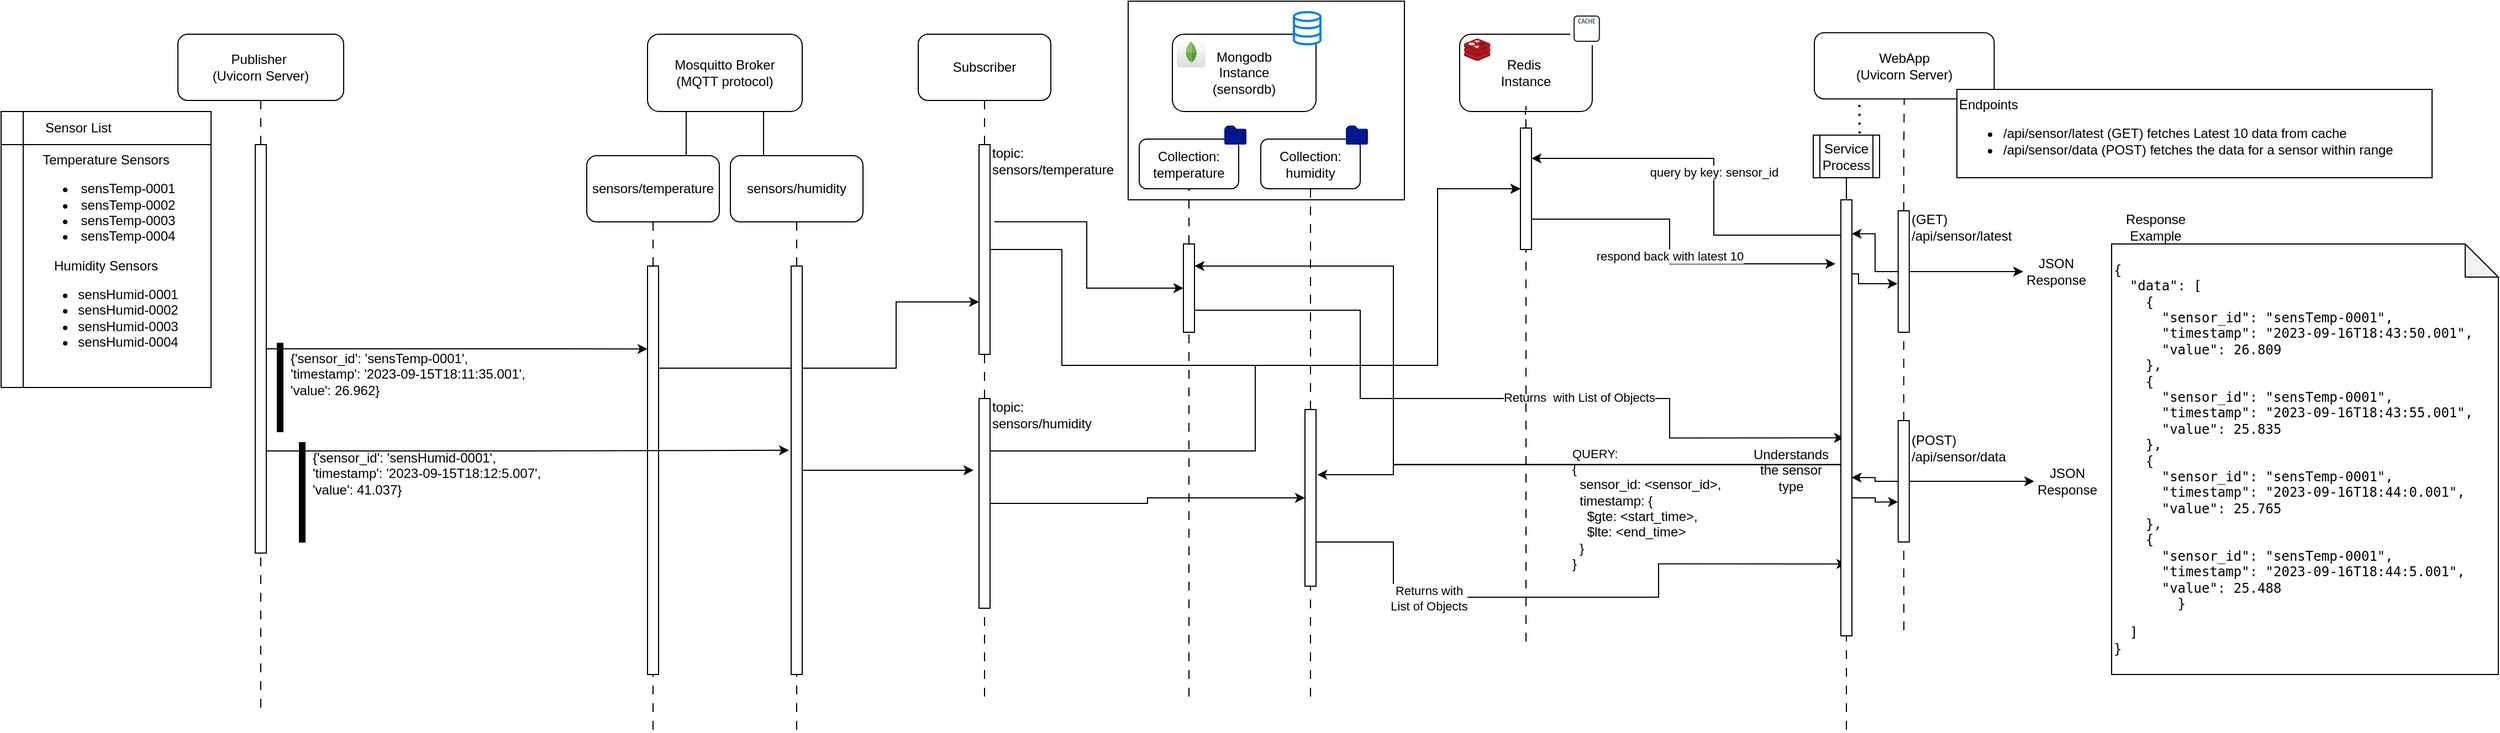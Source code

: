 <mxfile version="21.7.5" type="github">
  <diagram name="Page-1" id="hoC7eDsF4mBXPgi6-oV7">
    <mxGraphModel dx="2038" dy="661" grid="1" gridSize="10" guides="1" tooltips="1" connect="1" arrows="1" fold="1" page="1" pageScale="1" pageWidth="850" pageHeight="1100" math="0" shadow="0">
      <root>
        <mxCell id="0" />
        <mxCell id="1" parent="0" />
        <mxCell id="BjAKab1ZTWykE6LX4YKt-56" value="Redis&amp;nbsp;&lt;br&gt;Instance" style="rounded=1;whiteSpace=wrap;html=1;" vertex="1" parent="1">
          <mxGeometry x="960" y="120" width="120" height="70" as="geometry" />
        </mxCell>
        <mxCell id="BjAKab1ZTWykE6LX4YKt-2" value="" style="group" vertex="1" connectable="0" parent="1">
          <mxGeometry x="-200" y="120" width="150.01" height="60" as="geometry" />
        </mxCell>
        <mxCell id="BjAKab1ZTWykE6LX4YKt-3" value="Publisher&amp;nbsp;&lt;br&gt;(Uvicorn Server)" style="rounded=1;whiteSpace=wrap;html=1;container=0;" vertex="1" parent="BjAKab1ZTWykE6LX4YKt-2">
          <mxGeometry x="0.012" width="149.998" height="60" as="geometry" />
        </mxCell>
        <mxCell id="BjAKab1ZTWykE6LX4YKt-4" value="" style="shape=image;verticalLabelPosition=bottom;labelBackgroundColor=#E6E6E6;verticalAlign=top;aspect=fixed;imageAspect=0;image=https://fastapi.tiangolo.com/img/icon-white.svg;container=0;" vertex="1" parent="BjAKab1ZTWykE6LX4YKt-2">
          <mxGeometry y="25" width="24" height="24" as="geometry" />
        </mxCell>
        <mxCell id="BjAKab1ZTWykE6LX4YKt-5" value="" style="shape=image;verticalLabelPosition=bottom;labelBackgroundColor=default;verticalAlign=top;aspect=fixed;imageAspect=0;image=https://s3.dualstack.us-east-2.amazonaws.com/pythondotorg-assets/media/community/logos/python-logo-only.png;container=0;" vertex="1" parent="BjAKab1ZTWykE6LX4YKt-2">
          <mxGeometry x="4.675" y="5" width="16.51" height="20" as="geometry" />
        </mxCell>
        <mxCell id="BjAKab1ZTWykE6LX4YKt-10" value="" style="group" vertex="1" connectable="0" parent="1">
          <mxGeometry x="225" y="120" width="140" height="70" as="geometry" />
        </mxCell>
        <mxCell id="BjAKab1ZTWykE6LX4YKt-7" value="Mosquitto Broker&lt;br&gt;(MQTT protocol)" style="rounded=1;whiteSpace=wrap;html=1;container=0;" vertex="1" parent="BjAKab1ZTWykE6LX4YKt-10">
          <mxGeometry width="140" height="70" as="geometry" />
        </mxCell>
        <mxCell id="BjAKab1ZTWykE6LX4YKt-8" value="" style="shape=image;verticalLabelPosition=bottom;labelBackgroundColor=default;verticalAlign=top;aspect=fixed;imageAspect=0;image=https://mosquitto.org/images/mosquitto-text-side-28.png;clipPath=inset(0% 74.33% 0% 0%);container=0;" vertex="1" parent="BjAKab1ZTWykE6LX4YKt-10">
          <mxGeometry width="28.648" height="22.321" as="geometry" />
        </mxCell>
        <mxCell id="BjAKab1ZTWykE6LX4YKt-16" style="edgeStyle=orthogonalEdgeStyle;rounded=0;orthogonalLoop=1;jettySize=auto;html=1;entryX=0.5;entryY=1;entryDx=0;entryDy=0;endArrow=none;endFill=0;dashed=1;dashPattern=8 8;" edge="1" parent="1" source="BjAKab1ZTWykE6LX4YKt-11" target="BjAKab1ZTWykE6LX4YKt-12">
          <mxGeometry relative="1" as="geometry" />
        </mxCell>
        <mxCell id="BjAKab1ZTWykE6LX4YKt-48" style="edgeStyle=orthogonalEdgeStyle;rounded=0;orthogonalLoop=1;jettySize=auto;html=1;exitX=1;exitY=0.25;exitDx=0;exitDy=0;entryX=0;entryY=0.75;entryDx=0;entryDy=0;" edge="1" parent="1" source="BjAKab1ZTWykE6LX4YKt-11" target="BjAKab1ZTWykE6LX4YKt-26">
          <mxGeometry relative="1" as="geometry">
            <Array as="points">
              <mxPoint x="450" y="423" />
              <mxPoint x="450" y="363" />
            </Array>
          </mxGeometry>
        </mxCell>
        <mxCell id="BjAKab1ZTWykE6LX4YKt-11" value="" style="rounded=0;whiteSpace=wrap;html=1;" vertex="1" parent="1">
          <mxGeometry x="225" y="330" width="10" height="370" as="geometry" />
        </mxCell>
        <mxCell id="BjAKab1ZTWykE6LX4YKt-12" value="&lt;span style=&quot;background-color: initial;&quot;&gt;sensors/temperature&lt;/span&gt;" style="rounded=1;whiteSpace=wrap;html=1;" vertex="1" parent="1">
          <mxGeometry x="170" y="230" width="120" height="60" as="geometry" />
        </mxCell>
        <mxCell id="BjAKab1ZTWykE6LX4YKt-13" value="&lt;span style=&quot;background-color: initial;&quot;&gt;sensors/humidity&lt;/span&gt;" style="rounded=1;whiteSpace=wrap;html=1;" vertex="1" parent="1">
          <mxGeometry x="300" y="230" width="120" height="60" as="geometry" />
        </mxCell>
        <mxCell id="BjAKab1ZTWykE6LX4YKt-14" value="" style="endArrow=none;html=1;rounded=0;entryX=0.25;entryY=1;entryDx=0;entryDy=0;exitX=0.75;exitY=0;exitDx=0;exitDy=0;" edge="1" parent="1" source="BjAKab1ZTWykE6LX4YKt-12" target="BjAKab1ZTWykE6LX4YKt-7">
          <mxGeometry width="50" height="50" relative="1" as="geometry">
            <mxPoint x="535" y="400" as="sourcePoint" />
            <mxPoint x="585" y="350" as="targetPoint" />
          </mxGeometry>
        </mxCell>
        <mxCell id="BjAKab1ZTWykE6LX4YKt-15" value="" style="endArrow=none;html=1;rounded=0;entryX=0.75;entryY=1;entryDx=0;entryDy=0;exitX=0.25;exitY=0;exitDx=0;exitDy=0;" edge="1" parent="1" source="BjAKab1ZTWykE6LX4YKt-13" target="BjAKab1ZTWykE6LX4YKt-7">
          <mxGeometry width="50" height="50" relative="1" as="geometry">
            <mxPoint x="535" y="400" as="sourcePoint" />
            <mxPoint x="585" y="350" as="targetPoint" />
          </mxGeometry>
        </mxCell>
        <mxCell id="BjAKab1ZTWykE6LX4YKt-17" style="edgeStyle=orthogonalEdgeStyle;rounded=0;orthogonalLoop=1;jettySize=auto;html=1;endArrow=none;endFill=0;dashed=1;dashPattern=8 8;" edge="1" parent="1" source="BjAKab1ZTWykE6LX4YKt-18" target="BjAKab1ZTWykE6LX4YKt-13">
          <mxGeometry relative="1" as="geometry">
            <mxPoint x="360" y="290" as="targetPoint" />
          </mxGeometry>
        </mxCell>
        <mxCell id="BjAKab1ZTWykE6LX4YKt-47" style="edgeStyle=orthogonalEdgeStyle;rounded=0;orthogonalLoop=1;jettySize=auto;html=1;" edge="1" parent="1" source="BjAKab1ZTWykE6LX4YKt-18">
          <mxGeometry relative="1" as="geometry">
            <mxPoint x="520" y="515" as="targetPoint" />
          </mxGeometry>
        </mxCell>
        <mxCell id="BjAKab1ZTWykE6LX4YKt-18" value="" style="rounded=0;whiteSpace=wrap;html=1;" vertex="1" parent="1">
          <mxGeometry x="355" y="330" width="10" height="370" as="geometry" />
        </mxCell>
        <mxCell id="BjAKab1ZTWykE6LX4YKt-19" style="edgeStyle=orthogonalEdgeStyle;rounded=0;orthogonalLoop=1;jettySize=auto;html=1;entryX=0.5;entryY=1;entryDx=0;entryDy=0;endArrow=none;endFill=0;dashed=1;dashPattern=8 8;" edge="1" parent="1" source="BjAKab1ZTWykE6LX4YKt-20" target="BjAKab1ZTWykE6LX4YKt-3">
          <mxGeometry relative="1" as="geometry">
            <mxPoint x="-124.99" y="180" as="targetPoint" />
          </mxGeometry>
        </mxCell>
        <mxCell id="BjAKab1ZTWykE6LX4YKt-29" style="edgeStyle=orthogonalEdgeStyle;rounded=0;orthogonalLoop=1;jettySize=auto;html=1;entryX=0;entryY=0.203;entryDx=0;entryDy=0;entryPerimeter=0;" edge="1" parent="1" source="BjAKab1ZTWykE6LX4YKt-20" target="BjAKab1ZTWykE6LX4YKt-11">
          <mxGeometry relative="1" as="geometry" />
        </mxCell>
        <mxCell id="BjAKab1ZTWykE6LX4YKt-30" style="edgeStyle=orthogonalEdgeStyle;rounded=0;orthogonalLoop=1;jettySize=auto;html=1;exitX=1;exitY=0.75;exitDx=0;exitDy=0;entryX=-0.2;entryY=0.451;entryDx=0;entryDy=0;entryPerimeter=0;" edge="1" parent="1" source="BjAKab1ZTWykE6LX4YKt-20" target="BjAKab1ZTWykE6LX4YKt-18">
          <mxGeometry relative="1" as="geometry" />
        </mxCell>
        <mxCell id="BjAKab1ZTWykE6LX4YKt-20" value="" style="rounded=0;whiteSpace=wrap;html=1;" vertex="1" parent="1">
          <mxGeometry x="-130" y="220" width="10" height="370" as="geometry" />
        </mxCell>
        <mxCell id="BjAKab1ZTWykE6LX4YKt-21" value="" style="endArrow=none;dashed=1;html=1;rounded=0;entryX=0.5;entryY=1;entryDx=0;entryDy=0;dashPattern=8 8;" edge="1" parent="1" target="BjAKab1ZTWykE6LX4YKt-20">
          <mxGeometry width="50" height="50" relative="1" as="geometry">
            <mxPoint x="-125" y="730" as="sourcePoint" />
            <mxPoint x="420" y="470" as="targetPoint" />
          </mxGeometry>
        </mxCell>
        <mxCell id="BjAKab1ZTWykE6LX4YKt-22" value="" style="group" vertex="1" connectable="0" parent="1">
          <mxGeometry x="470" y="120" width="120" height="60" as="geometry" />
        </mxCell>
        <mxCell id="BjAKab1ZTWykE6LX4YKt-23" value="Subscriber" style="rounded=1;whiteSpace=wrap;html=1;" vertex="1" parent="BjAKab1ZTWykE6LX4YKt-22">
          <mxGeometry width="120" height="60" as="geometry" />
        </mxCell>
        <mxCell id="BjAKab1ZTWykE6LX4YKt-24" value="" style="shape=image;verticalLabelPosition=bottom;labelBackgroundColor=default;verticalAlign=top;aspect=fixed;imageAspect=0;image=https://s3.dualstack.us-east-2.amazonaws.com/pythondotorg-assets/media/community/logos/python-logo-only.png;container=0;" vertex="1" parent="BjAKab1ZTWykE6LX4YKt-22">
          <mxGeometry x="4" y="3" width="16.51" height="20" as="geometry" />
        </mxCell>
        <mxCell id="BjAKab1ZTWykE6LX4YKt-25" style="edgeStyle=orthogonalEdgeStyle;rounded=0;orthogonalLoop=1;jettySize=auto;html=1;endArrow=none;endFill=0;dashed=1;dashPattern=8 8;" edge="1" parent="1" source="BjAKab1ZTWykE6LX4YKt-26" target="BjAKab1ZTWykE6LX4YKt-23">
          <mxGeometry relative="1" as="geometry">
            <mxPoint x="530" y="180" as="targetPoint" />
          </mxGeometry>
        </mxCell>
        <mxCell id="BjAKab1ZTWykE6LX4YKt-84" style="edgeStyle=orthogonalEdgeStyle;rounded=0;orthogonalLoop=1;jettySize=auto;html=1;exitX=1.367;exitY=0.368;exitDx=0;exitDy=0;entryX=0;entryY=0.5;entryDx=0;entryDy=0;exitPerimeter=0;" edge="1" parent="1" source="BjAKab1ZTWykE6LX4YKt-26" target="BjAKab1ZTWykE6LX4YKt-76">
          <mxGeometry relative="1" as="geometry" />
        </mxCell>
        <mxCell id="BjAKab1ZTWykE6LX4YKt-87" style="edgeStyle=orthogonalEdgeStyle;rounded=0;orthogonalLoop=1;jettySize=auto;html=1;exitX=1;exitY=0.5;exitDx=0;exitDy=0;entryX=0;entryY=0.5;entryDx=0;entryDy=0;" edge="1" parent="1" source="BjAKab1ZTWykE6LX4YKt-26" target="BjAKab1ZTWykE6LX4YKt-82">
          <mxGeometry relative="1" as="geometry">
            <mxPoint x="980" y="315" as="targetPoint" />
            <Array as="points">
              <mxPoint x="600" y="315" />
              <mxPoint x="600" y="420" />
              <mxPoint x="940" y="420" />
              <mxPoint x="940" y="260" />
            </Array>
          </mxGeometry>
        </mxCell>
        <mxCell id="BjAKab1ZTWykE6LX4YKt-26" value="" style="rounded=0;whiteSpace=wrap;html=1;" vertex="1" parent="1">
          <mxGeometry x="525" y="220" width="10" height="190" as="geometry" />
        </mxCell>
        <mxCell id="BjAKab1ZTWykE6LX4YKt-27" value="" style="endArrow=none;dashed=1;html=1;rounded=0;entryX=0.5;entryY=1;entryDx=0;entryDy=0;dashPattern=8 8;" edge="1" parent="1" target="BjAKab1ZTWykE6LX4YKt-26" source="BjAKab1ZTWykE6LX4YKt-43">
          <mxGeometry width="50" height="50" relative="1" as="geometry">
            <mxPoint x="530" y="720" as="sourcePoint" />
            <mxPoint x="909.99" y="470" as="targetPoint" />
          </mxGeometry>
        </mxCell>
        <mxCell id="BjAKab1ZTWykE6LX4YKt-31" value="{&#39;sensor_id&#39;: &#39;sensTemp-0001&#39;, &lt;br&gt;&#39;timestamp&#39;: &#39;2023-09-15T18:11:35.001&#39;, &lt;br&gt;&#39;value&#39;: 26.962}" style="html=1;points=[];perimeter=orthogonalPerimeter;fillColor=strokeColor;align=left;verticalAlign=top;spacingLeft=10;" vertex="1" parent="1">
          <mxGeometry x="-110" y="400" width="5" height="80" as="geometry" />
        </mxCell>
        <mxCell id="BjAKab1ZTWykE6LX4YKt-32" value="" style="endArrow=none;dashed=1;html=1;rounded=0;entryX=0.5;entryY=1;entryDx=0;entryDy=0;dashPattern=8 8;" edge="1" parent="1" target="BjAKab1ZTWykE6LX4YKt-18">
          <mxGeometry width="50" height="50" relative="1" as="geometry">
            <mxPoint x="360" y="750" as="sourcePoint" />
            <mxPoint x="359.5" y="720" as="targetPoint" />
          </mxGeometry>
        </mxCell>
        <mxCell id="BjAKab1ZTWykE6LX4YKt-33" value="" style="endArrow=none;dashed=1;html=1;rounded=0;entryX=0.5;entryY=1;entryDx=0;entryDy=0;dashPattern=8 8;" edge="1" parent="1" target="BjAKab1ZTWykE6LX4YKt-11">
          <mxGeometry width="50" height="50" relative="1" as="geometry">
            <mxPoint x="230" y="750" as="sourcePoint" />
            <mxPoint x="229.5" y="720" as="targetPoint" />
          </mxGeometry>
        </mxCell>
        <mxCell id="BjAKab1ZTWykE6LX4YKt-36" value="{&#39;sensor_id&#39;: &#39;sensHumid-0001&#39;, &lt;br&gt;&#39;timestamp&#39;: &#39;2023-09-15T18:12:5.007&#39;, &lt;br&gt;&#39;value&#39;: 41.037}" style="html=1;points=[];perimeter=orthogonalPerimeter;fillColor=strokeColor;align=left;verticalAlign=top;spacingLeft=10;" vertex="1" parent="1">
          <mxGeometry x="-90" y="490" width="5" height="90" as="geometry" />
        </mxCell>
        <mxCell id="BjAKab1ZTWykE6LX4YKt-40" value="" style="group" vertex="1" connectable="0" parent="1">
          <mxGeometry x="-360" y="190" width="190" height="250" as="geometry" />
        </mxCell>
        <mxCell id="BjAKab1ZTWykE6LX4YKt-38" value="&lt;br&gt;Temperature Sensors&lt;br&gt;&lt;ul&gt;&lt;li&gt;sensTemp-0001&lt;br&gt;&lt;/li&gt;&lt;li&gt;sensTemp-0002&lt;br&gt;&lt;/li&gt;&lt;li&gt;sensTemp-0003&lt;br&gt;&lt;/li&gt;&lt;li&gt;sensTemp-0004&lt;br&gt;&lt;/li&gt;&lt;/ul&gt;&lt;div&gt;Humidity Sensors&lt;/div&gt;&lt;div&gt;&lt;ul&gt;&lt;li&gt;sensHumid-0001&lt;br&gt;&lt;/li&gt;&lt;li&gt;sensHumid-0002&lt;br&gt;&lt;/li&gt;&lt;li&gt;sensHumid-0003&lt;br&gt;&lt;/li&gt;&lt;li&gt;sensHumid-0004&lt;/li&gt;&lt;/ul&gt;&lt;/div&gt;" style="shape=internalStorage;whiteSpace=wrap;html=1;backgroundOutline=1;dx=20;dy=30;" vertex="1" parent="BjAKab1ZTWykE6LX4YKt-40">
          <mxGeometry width="190" height="250" as="geometry" />
        </mxCell>
        <mxCell id="BjAKab1ZTWykE6LX4YKt-39" value="Sensor List" style="text;html=1;strokeColor=none;fillColor=none;align=center;verticalAlign=middle;whiteSpace=wrap;rounded=0;" vertex="1" parent="BjAKab1ZTWykE6LX4YKt-40">
          <mxGeometry x="30" width="80" height="30" as="geometry" />
        </mxCell>
        <mxCell id="BjAKab1ZTWykE6LX4YKt-44" value="" style="endArrow=none;dashed=1;html=1;rounded=0;entryX=0.5;entryY=1;entryDx=0;entryDy=0;dashPattern=8 8;" edge="1" parent="1" target="BjAKab1ZTWykE6LX4YKt-43">
          <mxGeometry width="50" height="50" relative="1" as="geometry">
            <mxPoint x="530" y="720" as="sourcePoint" />
            <mxPoint x="530" y="410" as="targetPoint" />
          </mxGeometry>
        </mxCell>
        <mxCell id="BjAKab1ZTWykE6LX4YKt-85" style="edgeStyle=orthogonalEdgeStyle;rounded=0;orthogonalLoop=1;jettySize=auto;html=1;entryX=0;entryY=0.5;entryDx=0;entryDy=0;" edge="1" parent="1" source="BjAKab1ZTWykE6LX4YKt-43" target="BjAKab1ZTWykE6LX4YKt-79">
          <mxGeometry relative="1" as="geometry" />
        </mxCell>
        <mxCell id="BjAKab1ZTWykE6LX4YKt-86" style="edgeStyle=orthogonalEdgeStyle;rounded=0;orthogonalLoop=1;jettySize=auto;html=1;exitX=1;exitY=0.25;exitDx=0;exitDy=0;entryX=0;entryY=0.5;entryDx=0;entryDy=0;" edge="1" parent="1" source="BjAKab1ZTWykE6LX4YKt-43" target="BjAKab1ZTWykE6LX4YKt-82">
          <mxGeometry relative="1" as="geometry">
            <Array as="points">
              <mxPoint x="775" y="498" />
              <mxPoint x="775" y="420" />
              <mxPoint x="940" y="420" />
              <mxPoint x="940" y="260" />
            </Array>
          </mxGeometry>
        </mxCell>
        <mxCell id="BjAKab1ZTWykE6LX4YKt-43" value="" style="rounded=0;whiteSpace=wrap;html=1;" vertex="1" parent="1">
          <mxGeometry x="525" y="450" width="10" height="190" as="geometry" />
        </mxCell>
        <mxCell id="BjAKab1ZTWykE6LX4YKt-45" value="topic:&lt;br&gt;sensors/temperature" style="text;html=1;strokeColor=none;fillColor=none;align=left;verticalAlign=middle;whiteSpace=wrap;rounded=0;" vertex="1" parent="1">
          <mxGeometry x="535" y="220" width="60" height="30" as="geometry" />
        </mxCell>
        <mxCell id="BjAKab1ZTWykE6LX4YKt-46" value="topic:&lt;br&gt;sensors/humidity" style="text;html=1;strokeColor=none;fillColor=none;align=left;verticalAlign=middle;whiteSpace=wrap;rounded=0;" vertex="1" parent="1">
          <mxGeometry x="535" y="450" width="60" height="30" as="geometry" />
        </mxCell>
        <mxCell id="BjAKab1ZTWykE6LX4YKt-53" value="" style="image;sketch=0;aspect=fixed;html=1;points=[];align=center;fontSize=12;image=img/lib/mscae/Cache_Redis_Product.svg;" vertex="1" parent="1">
          <mxGeometry x="964" y="124" width="23.81" height="20" as="geometry" />
        </mxCell>
        <mxCell id="BjAKab1ZTWykE6LX4YKt-58" value="" style="group" vertex="1" connectable="0" parent="1">
          <mxGeometry x="700" y="100" width="210" height="170" as="geometry" />
        </mxCell>
        <mxCell id="BjAKab1ZTWykE6LX4YKt-67" value="" style="rounded=0;whiteSpace=wrap;html=1;container=1;" vertex="1" parent="BjAKab1ZTWykE6LX4YKt-58">
          <mxGeometry x="-40" y="-9.9" width="250" height="179.9" as="geometry" />
        </mxCell>
        <mxCell id="BjAKab1ZTWykE6LX4YKt-49" value="Mongodb&lt;br&gt;Instance&lt;br&gt;(sensordb)" style="rounded=1;whiteSpace=wrap;html=1;container=0;" vertex="1" parent="BjAKab1ZTWykE6LX4YKt-58">
          <mxGeometry y="20" width="130" height="70" as="geometry" />
        </mxCell>
        <mxCell id="BjAKab1ZTWykE6LX4YKt-50" value="" style="html=1;verticalLabelPosition=bottom;align=center;labelBackgroundColor=#ffffff;verticalAlign=top;strokeWidth=2;strokeColor=#0080F0;shadow=0;dashed=0;shape=mxgraph.ios7.icons.data;container=0;" vertex="1" parent="BjAKab1ZTWykE6LX4YKt-58">
          <mxGeometry x="110" width="24" height="29.1" as="geometry" />
        </mxCell>
        <mxCell id="BjAKab1ZTWykE6LX4YKt-55" value="" style="dashed=0;outlineConnect=0;html=1;align=center;labelPosition=center;verticalLabelPosition=bottom;verticalAlign=top;shape=mxgraph.webicons.mongodb;gradientColor=#DFDEDE;aspect=fixed;container=0;" vertex="1" parent="BjAKab1ZTWykE6LX4YKt-58">
          <mxGeometry x="4" y="24.1" width="26" height="26" as="geometry" />
        </mxCell>
        <mxCell id="BjAKab1ZTWykE6LX4YKt-60" value="" style="sketch=0;outlineConnect=0;fontColor=#232F3E;gradientColor=none;strokeColor=#232F3E;fillColor=#ffffff;dashed=0;verticalLabelPosition=bottom;verticalAlign=top;align=center;html=1;fontSize=12;fontStyle=0;aspect=fixed;shape=mxgraph.aws4.resourceIcon;resIcon=mxgraph.aws4.cache_node;" vertex="1" parent="1">
          <mxGeometry x="1060" y="100" width="30" height="30" as="geometry" />
        </mxCell>
        <mxCell id="BjAKab1ZTWykE6LX4YKt-61" value="Collection:&lt;br&gt;temperature" style="rounded=1;whiteSpace=wrap;html=1;container=1;" vertex="1" parent="1">
          <mxGeometry x="670" y="215" width="90" height="45" as="geometry">
            <mxRectangle x="670" y="215" width="110" height="30" as="alternateBounds" />
          </mxGeometry>
        </mxCell>
        <mxCell id="BjAKab1ZTWykE6LX4YKt-62" value="" style="sketch=0;aspect=fixed;pointerEvents=1;shadow=0;dashed=0;html=1;strokeColor=none;labelPosition=center;verticalLabelPosition=bottom;verticalAlign=top;align=center;fillColor=#00188D;shape=mxgraph.mscae.enterprise.folder" vertex="1" parent="1">
          <mxGeometry x="747" y="202.8" width="20" height="17.2" as="geometry" />
        </mxCell>
        <mxCell id="BjAKab1ZTWykE6LX4YKt-65" value="Collection:&lt;br&gt;humidity" style="rounded=1;whiteSpace=wrap;html=1;container=1;" vertex="1" parent="1">
          <mxGeometry x="780" y="215" width="90" height="45" as="geometry">
            <mxRectangle x="670" y="215" width="110" height="30" as="alternateBounds" />
          </mxGeometry>
        </mxCell>
        <mxCell id="BjAKab1ZTWykE6LX4YKt-66" value="" style="sketch=0;aspect=fixed;pointerEvents=1;shadow=0;dashed=0;html=1;strokeColor=none;labelPosition=center;verticalLabelPosition=bottom;verticalAlign=top;align=center;fillColor=#00188D;shape=mxgraph.mscae.enterprise.folder" vertex="1" parent="1">
          <mxGeometry x="857" y="202.8" width="20" height="17.2" as="geometry" />
        </mxCell>
        <mxCell id="BjAKab1ZTWykE6LX4YKt-75" style="edgeStyle=orthogonalEdgeStyle;rounded=0;orthogonalLoop=1;jettySize=auto;html=1;endArrow=none;endFill=0;dashed=1;dashPattern=8 8;" edge="1" parent="1" source="BjAKab1ZTWykE6LX4YKt-76" target="BjAKab1ZTWykE6LX4YKt-61">
          <mxGeometry relative="1" as="geometry">
            <mxPoint x="705" y="260" as="targetPoint" />
          </mxGeometry>
        </mxCell>
        <mxCell id="BjAKab1ZTWykE6LX4YKt-137" style="edgeStyle=orthogonalEdgeStyle;rounded=0;orthogonalLoop=1;jettySize=auto;html=1;exitX=1;exitY=0.75;exitDx=0;exitDy=0;entryX=0.283;entryY=0.546;entryDx=0;entryDy=0;entryPerimeter=0;" edge="1" parent="1" source="BjAKab1ZTWykE6LX4YKt-76" target="BjAKab1ZTWykE6LX4YKt-124">
          <mxGeometry relative="1" as="geometry">
            <Array as="points">
              <mxPoint x="870" y="370" />
              <mxPoint x="870" y="450" />
              <mxPoint x="1150" y="450" />
              <mxPoint x="1150" y="486" />
            </Array>
          </mxGeometry>
        </mxCell>
        <mxCell id="BjAKab1ZTWykE6LX4YKt-138" value="Returns&amp;nbsp; with List of Objects" style="edgeLabel;html=1;align=center;verticalAlign=middle;resizable=0;points=[];" vertex="1" connectable="0" parent="BjAKab1ZTWykE6LX4YKt-137">
          <mxGeometry x="0.216" y="1" relative="1" as="geometry">
            <mxPoint as="offset" />
          </mxGeometry>
        </mxCell>
        <mxCell id="BjAKab1ZTWykE6LX4YKt-76" value="" style="rounded=0;whiteSpace=wrap;html=1;" vertex="1" parent="1">
          <mxGeometry x="710" y="310" width="10" height="80" as="geometry" />
        </mxCell>
        <mxCell id="BjAKab1ZTWykE6LX4YKt-77" value="" style="endArrow=none;dashed=1;html=1;rounded=0;entryX=0.5;entryY=1;entryDx=0;entryDy=0;dashPattern=8 8;" edge="1" parent="1" target="BjAKab1ZTWykE6LX4YKt-76">
          <mxGeometry width="50" height="50" relative="1" as="geometry">
            <mxPoint x="715" y="720" as="sourcePoint" />
            <mxPoint x="704.5" y="690" as="targetPoint" />
          </mxGeometry>
        </mxCell>
        <mxCell id="BjAKab1ZTWykE6LX4YKt-78" style="edgeStyle=orthogonalEdgeStyle;rounded=0;orthogonalLoop=1;jettySize=auto;html=1;endArrow=none;endFill=0;dashed=1;dashPattern=8 8;" edge="1" parent="1" source="BjAKab1ZTWykE6LX4YKt-79" target="BjAKab1ZTWykE6LX4YKt-65">
          <mxGeometry relative="1" as="geometry">
            <mxPoint x="825" y="260" as="targetPoint" />
          </mxGeometry>
        </mxCell>
        <mxCell id="BjAKab1ZTWykE6LX4YKt-139" style="edgeStyle=orthogonalEdgeStyle;rounded=0;orthogonalLoop=1;jettySize=auto;html=1;exitX=1;exitY=0.75;exitDx=0;exitDy=0;entryX=0.5;entryY=0.835;entryDx=0;entryDy=0;entryPerimeter=0;" edge="1" parent="1" source="BjAKab1ZTWykE6LX4YKt-79" target="BjAKab1ZTWykE6LX4YKt-124">
          <mxGeometry relative="1" as="geometry">
            <Array as="points">
              <mxPoint x="900" y="580" />
              <mxPoint x="900" y="630" />
              <mxPoint x="1140" y="630" />
              <mxPoint x="1140" y="600" />
            </Array>
          </mxGeometry>
        </mxCell>
        <mxCell id="BjAKab1ZTWykE6LX4YKt-140" value="Returns with&lt;br&gt;List of Objects" style="edgeLabel;html=1;align=center;verticalAlign=middle;resizable=0;points=[];" vertex="1" connectable="0" parent="BjAKab1ZTWykE6LX4YKt-139">
          <mxGeometry x="-0.457" y="-1" relative="1" as="geometry">
            <mxPoint as="offset" />
          </mxGeometry>
        </mxCell>
        <mxCell id="BjAKab1ZTWykE6LX4YKt-79" value="" style="rounded=0;whiteSpace=wrap;html=1;" vertex="1" parent="1">
          <mxGeometry x="820" y="460" width="10" height="160" as="geometry" />
        </mxCell>
        <mxCell id="BjAKab1ZTWykE6LX4YKt-80" value="" style="endArrow=none;dashed=1;html=1;rounded=0;entryX=0.5;entryY=1;entryDx=0;entryDy=0;dashPattern=8 8;" edge="1" parent="1" target="BjAKab1ZTWykE6LX4YKt-79">
          <mxGeometry width="50" height="50" relative="1" as="geometry">
            <mxPoint x="825" y="720" as="sourcePoint" />
            <mxPoint x="824.5" y="690" as="targetPoint" />
          </mxGeometry>
        </mxCell>
        <mxCell id="BjAKab1ZTWykE6LX4YKt-81" style="edgeStyle=orthogonalEdgeStyle;rounded=0;orthogonalLoop=1;jettySize=auto;html=1;endArrow=none;endFill=0;dashed=1;dashPattern=8 8;entryX=0.454;entryY=0.998;entryDx=0;entryDy=0;entryPerimeter=0;" edge="1" parent="1" source="BjAKab1ZTWykE6LX4YKt-82">
          <mxGeometry relative="1" as="geometry">
            <mxPoint x="1019.48" y="190" as="targetPoint" />
          </mxGeometry>
        </mxCell>
        <mxCell id="BjAKab1ZTWykE6LX4YKt-104" value="respond back with latest 10" style="rounded=0;orthogonalLoop=1;jettySize=auto;html=1;exitX=1;exitY=0.75;exitDx=0;exitDy=0;edgeStyle=orthogonalEdgeStyle;" edge="1" parent="1" source="BjAKab1ZTWykE6LX4YKt-82">
          <mxGeometry relative="1" as="geometry">
            <mxPoint x="980" y="289.25" as="sourcePoint" />
            <mxPoint x="1300" y="328" as="targetPoint" />
            <Array as="points">
              <mxPoint x="1150" y="288" />
              <mxPoint x="1150" y="328" />
            </Array>
          </mxGeometry>
        </mxCell>
        <mxCell id="BjAKab1ZTWykE6LX4YKt-82" value="" style="rounded=0;whiteSpace=wrap;html=1;" vertex="1" parent="1">
          <mxGeometry x="1015" y="205" width="10" height="110" as="geometry" />
        </mxCell>
        <mxCell id="BjAKab1ZTWykE6LX4YKt-83" value="" style="endArrow=none;dashed=1;html=1;rounded=0;entryX=0.5;entryY=1;entryDx=0;entryDy=0;dashPattern=8 8;" edge="1" parent="1" target="BjAKab1ZTWykE6LX4YKt-82">
          <mxGeometry width="50" height="50" relative="1" as="geometry">
            <mxPoint x="1020" y="670.14" as="sourcePoint" />
            <mxPoint x="1019.5" y="640.14" as="targetPoint" />
          </mxGeometry>
        </mxCell>
        <mxCell id="BjAKab1ZTWykE6LX4YKt-89" value="" style="group" vertex="1" connectable="0" parent="1">
          <mxGeometry x="1280" y="118.6" width="560" height="131.4" as="geometry" />
        </mxCell>
        <mxCell id="BjAKab1ZTWykE6LX4YKt-88" value="" style="group" vertex="1" connectable="0" parent="BjAKab1ZTWykE6LX4YKt-89">
          <mxGeometry width="163.74" height="60" as="geometry" />
        </mxCell>
        <mxCell id="BjAKab1ZTWykE6LX4YKt-71" value="WebApp&lt;br&gt;(Uvicorn Server)" style="rounded=1;whiteSpace=wrap;html=1;container=0;" vertex="1" parent="BjAKab1ZTWykE6LX4YKt-88">
          <mxGeometry x="1.004" width="162.736" height="60" as="geometry" />
        </mxCell>
        <mxCell id="BjAKab1ZTWykE6LX4YKt-73" value="" style="shape=image;verticalLabelPosition=bottom;labelBackgroundColor=#E6E6E6;verticalAlign=top;aspect=fixed;imageAspect=0;image=https://fastapi.tiangolo.com/img/icon-white.svg;container=0;" vertex="1" parent="BjAKab1ZTWykE6LX4YKt-88">
          <mxGeometry y="23" width="24" height="24" as="geometry" />
        </mxCell>
        <mxCell id="BjAKab1ZTWykE6LX4YKt-74" value="" style="shape=image;verticalLabelPosition=bottom;labelBackgroundColor=default;verticalAlign=top;aspect=fixed;imageAspect=0;image=https://s3.dualstack.us-east-2.amazonaws.com/pythondotorg-assets/media/community/logos/python-logo-only.png;container=0;" vertex="1" parent="BjAKab1ZTWykE6LX4YKt-88">
          <mxGeometry x="5.072" y="3" width="16.51" height="20" as="geometry" />
        </mxCell>
        <mxCell id="BjAKab1ZTWykE6LX4YKt-69" value="Endpoints&lt;br&gt;&lt;ul&gt;&lt;li&gt;/api/sensor/latest (GET) fetches Latest 10 data from cache&lt;br&gt;&lt;/li&gt;&lt;li style=&quot;&quot;&gt;/api/sensor/data (POST) fetches the data for a sensor within range&lt;br&gt;&lt;/li&gt;&lt;/ul&gt;" style="rounded=0;whiteSpace=wrap;html=1;align=left;container=0;" vertex="1" parent="BjAKab1ZTWykE6LX4YKt-89">
          <mxGeometry x="130" y="51.4" width="430" height="80" as="geometry" />
        </mxCell>
        <mxCell id="BjAKab1ZTWykE6LX4YKt-119" value="Service &lt;br&gt;Process" style="shape=process;whiteSpace=wrap;html=1;backgroundOutline=1;" vertex="1" parent="BjAKab1ZTWykE6LX4YKt-89">
          <mxGeometry y="92.8" width="60" height="38.6" as="geometry" />
        </mxCell>
        <mxCell id="BjAKab1ZTWykE6LX4YKt-90" style="edgeStyle=orthogonalEdgeStyle;rounded=0;orthogonalLoop=1;jettySize=auto;html=1;endArrow=none;endFill=0;dashed=1;dashPattern=8 8;" edge="1" parent="1" source="BjAKab1ZTWykE6LX4YKt-91" target="BjAKab1ZTWykE6LX4YKt-71">
          <mxGeometry relative="1" as="geometry">
            <mxPoint x="1334.48" y="180" as="targetPoint" />
          </mxGeometry>
        </mxCell>
        <mxCell id="BjAKab1ZTWykE6LX4YKt-103" value="query by key: sensor_id" style="edgeStyle=orthogonalEdgeStyle;rounded=0;orthogonalLoop=1;jettySize=auto;html=1;entryX=1;entryY=0.25;entryDx=0;entryDy=0;exitX=0.033;exitY=0.069;exitDx=0;exitDy=0;exitPerimeter=0;" edge="1" parent="1" source="BjAKab1ZTWykE6LX4YKt-124" target="BjAKab1ZTWykE6LX4YKt-82">
          <mxGeometry relative="1" as="geometry">
            <mxPoint x="1280" y="290" as="sourcePoint" />
            <Array as="points">
              <mxPoint x="1190" y="302" />
              <mxPoint x="1190" y="233" />
            </Array>
          </mxGeometry>
        </mxCell>
        <mxCell id="BjAKab1ZTWykE6LX4YKt-111" style="edgeStyle=orthogonalEdgeStyle;rounded=0;orthogonalLoop=1;jettySize=auto;html=1;" edge="1" parent="1" source="BjAKab1ZTWykE6LX4YKt-91" target="BjAKab1ZTWykE6LX4YKt-112">
          <mxGeometry relative="1" as="geometry">
            <mxPoint x="1430.0" y="335.0" as="targetPoint" />
          </mxGeometry>
        </mxCell>
        <mxCell id="BjAKab1ZTWykE6LX4YKt-128" style="edgeStyle=orthogonalEdgeStyle;rounded=0;orthogonalLoop=1;jettySize=auto;html=1;entryX=0.972;entryY=0.078;entryDx=0;entryDy=0;entryPerimeter=0;" edge="1" parent="1" source="BjAKab1ZTWykE6LX4YKt-91" target="BjAKab1ZTWykE6LX4YKt-124">
          <mxGeometry relative="1" as="geometry" />
        </mxCell>
        <mxCell id="BjAKab1ZTWykE6LX4YKt-91" value="" style="rounded=0;whiteSpace=wrap;html=1;" vertex="1" parent="1">
          <mxGeometry x="1356.87" y="280" width="10" height="110" as="geometry" />
        </mxCell>
        <mxCell id="BjAKab1ZTWykE6LX4YKt-92" value="" style="endArrow=none;dashed=1;html=1;rounded=0;entryX=0.5;entryY=1;entryDx=0;entryDy=0;dashPattern=8 8;" edge="1" parent="1" target="BjAKab1ZTWykE6LX4YKt-91" source="BjAKab1ZTWykE6LX4YKt-94">
          <mxGeometry width="50" height="50" relative="1" as="geometry">
            <mxPoint x="1362" y="660" as="sourcePoint" />
            <mxPoint x="1334.5" y="630.14" as="targetPoint" />
          </mxGeometry>
        </mxCell>
        <mxCell id="BjAKab1ZTWykE6LX4YKt-95" value="" style="endArrow=none;dashed=1;html=1;rounded=0;entryX=0.5;entryY=1;entryDx=0;entryDy=0;dashPattern=8 8;" edge="1" parent="1" target="BjAKab1ZTWykE6LX4YKt-94">
          <mxGeometry width="50" height="50" relative="1" as="geometry">
            <mxPoint x="1362" y="660" as="sourcePoint" />
            <mxPoint x="1362" y="320" as="targetPoint" />
          </mxGeometry>
        </mxCell>
        <mxCell id="BjAKab1ZTWykE6LX4YKt-113" style="edgeStyle=orthogonalEdgeStyle;rounded=0;orthogonalLoop=1;jettySize=auto;html=1;" edge="1" parent="1" source="BjAKab1ZTWykE6LX4YKt-94" target="BjAKab1ZTWykE6LX4YKt-114">
          <mxGeometry relative="1" as="geometry">
            <mxPoint x="1470.0" y="550" as="targetPoint" />
          </mxGeometry>
        </mxCell>
        <mxCell id="BjAKab1ZTWykE6LX4YKt-120" style="edgeStyle=orthogonalEdgeStyle;rounded=0;orthogonalLoop=1;jettySize=auto;html=1;entryX=0.967;entryY=0.637;entryDx=0;entryDy=0;entryPerimeter=0;" edge="1" parent="1" source="BjAKab1ZTWykE6LX4YKt-94" target="BjAKab1ZTWykE6LX4YKt-124">
          <mxGeometry relative="1" as="geometry">
            <mxPoint x="1320" y="520" as="targetPoint" />
          </mxGeometry>
        </mxCell>
        <mxCell id="BjAKab1ZTWykE6LX4YKt-94" value="" style="rounded=0;whiteSpace=wrap;html=1;" vertex="1" parent="1">
          <mxGeometry x="1356.87" y="470" width="10" height="110" as="geometry" />
        </mxCell>
        <mxCell id="BjAKab1ZTWykE6LX4YKt-97" value="(GET)&amp;nbsp;&lt;br&gt;/api/sensor/latest" style="text;html=1;strokeColor=none;fillColor=none;align=left;verticalAlign=middle;whiteSpace=wrap;rounded=0;" vertex="1" parent="1">
          <mxGeometry x="1366.87" y="280" width="60" height="30" as="geometry" />
        </mxCell>
        <mxCell id="BjAKab1ZTWykE6LX4YKt-98" value="&lt;div style=&quot;&quot;&gt;&lt;pre class=&quot;data&quot;&gt;{&lt;br&gt;  &quot;data&quot;: [&lt;br&gt;    {&lt;br&gt;      &quot;sensor_id&quot;: &quot;sensTemp-0001&quot;,&lt;br&gt;      &quot;timestamp&quot;: &quot;2023-09-16T18:43:50.001&quot;,&lt;br&gt;      &quot;value&quot;: 26.809&lt;br&gt;    },&lt;br&gt;    {&lt;br&gt;      &quot;sensor_id&quot;: &quot;sensTemp-0001&quot;,&lt;br&gt;      &quot;timestamp&quot;: &quot;2023-09-16T18:43:55.001&quot;,&lt;br&gt;      &quot;value&quot;: 25.835&lt;br&gt;    },&lt;br&gt;    {&lt;br&gt;      &quot;sensor_id&quot;: &quot;sensTemp-0001&quot;,&lt;br&gt;      &quot;timestamp&quot;: &quot;2023-09-16T18:44:0.001&quot;,&lt;br&gt;      &quot;value&quot;: 25.765&lt;br&gt;    },&lt;br&gt;    {&lt;br&gt;      &quot;sensor_id&quot;: &quot;sensTemp-0001&quot;,&lt;br&gt;      &quot;timestamp&quot;: &quot;2023-09-16T18:44:5.001&quot;,&lt;br&gt;      &quot;value&quot;: 25.488&lt;br&gt;        }&lt;/pre&gt;&lt;pre class=&quot;data&quot;&gt;  ]&lt;br/&gt;}&lt;/pre&gt;&lt;/div&gt;" style="shape=note;whiteSpace=wrap;html=1;backgroundOutline=1;darkOpacity=0.05;align=left;" vertex="1" parent="1">
          <mxGeometry x="1550" y="310" width="350" height="390" as="geometry" />
        </mxCell>
        <mxCell id="BjAKab1ZTWykE6LX4YKt-99" value="Response Example" style="text;html=1;strokeColor=none;fillColor=none;align=center;verticalAlign=middle;whiteSpace=wrap;rounded=0;" vertex="1" parent="1">
          <mxGeometry x="1560" y="280" width="60" height="30" as="geometry" />
        </mxCell>
        <mxCell id="BjAKab1ZTWykE6LX4YKt-117" style="edgeStyle=orthogonalEdgeStyle;rounded=0;orthogonalLoop=1;jettySize=auto;html=1;entryX=1;entryY=0.25;entryDx=0;entryDy=0;exitX=0.124;exitY=0.604;exitDx=0;exitDy=0;exitPerimeter=0;" edge="1" parent="1" source="BjAKab1ZTWykE6LX4YKt-124" target="BjAKab1ZTWykE6LX4YKt-76">
          <mxGeometry relative="1" as="geometry">
            <mxPoint x="1160" y="530" as="sourcePoint" />
            <Array as="points">
              <mxPoint x="1306" y="510" />
              <mxPoint x="900" y="510" />
              <mxPoint x="900" y="330" />
            </Array>
          </mxGeometry>
        </mxCell>
        <mxCell id="BjAKab1ZTWykE6LX4YKt-100" value="(POST)&lt;br&gt;/api/sensor/data" style="text;html=1;strokeColor=none;fillColor=none;align=left;verticalAlign=middle;whiteSpace=wrap;rounded=0;" vertex="1" parent="1">
          <mxGeometry x="1367" y="480" width="60" height="30" as="geometry" />
        </mxCell>
        <mxCell id="BjAKab1ZTWykE6LX4YKt-112" value="JSON Response" style="text;html=1;strokeColor=none;fillColor=none;align=center;verticalAlign=middle;whiteSpace=wrap;rounded=0;" vertex="1" parent="1">
          <mxGeometry x="1470" y="320" width="60" height="30" as="geometry" />
        </mxCell>
        <mxCell id="BjAKab1ZTWykE6LX4YKt-114" value="JSON Response" style="text;html=1;strokeColor=none;fillColor=none;align=center;verticalAlign=middle;whiteSpace=wrap;rounded=0;" vertex="1" parent="1">
          <mxGeometry x="1480" y="510" width="60" height="30" as="geometry" />
        </mxCell>
        <mxCell id="BjAKab1ZTWykE6LX4YKt-122" value="" style="endArrow=none;dashed=1;html=1;dashPattern=1 3;strokeWidth=2;rounded=0;entryX=0.25;entryY=1;entryDx=0;entryDy=0;" edge="1" parent="1" target="BjAKab1ZTWykE6LX4YKt-71">
          <mxGeometry width="50" height="50" relative="1" as="geometry">
            <mxPoint x="1322" y="210" as="sourcePoint" />
            <mxPoint x="1260" y="420" as="targetPoint" />
          </mxGeometry>
        </mxCell>
        <mxCell id="BjAKab1ZTWykE6LX4YKt-123" style="edgeStyle=orthogonalEdgeStyle;rounded=0;orthogonalLoop=1;jettySize=auto;html=1;endArrow=none;endFill=0;dashed=1;dashPattern=8 8;entryX=0.5;entryY=1;entryDx=0;entryDy=0;" edge="1" parent="1" source="BjAKab1ZTWykE6LX4YKt-124" target="BjAKab1ZTWykE6LX4YKt-119">
          <mxGeometry relative="1" as="geometry">
            <mxPoint x="1300" y="260.0" as="targetPoint" />
          </mxGeometry>
        </mxCell>
        <mxCell id="BjAKab1ZTWykE6LX4YKt-129" style="edgeStyle=orthogonalEdgeStyle;rounded=0;orthogonalLoop=1;jettySize=auto;html=1;exitX=0.867;exitY=0.175;exitDx=0;exitDy=0;exitPerimeter=0;entryX=-0.067;entryY=0.6;entryDx=0;entryDy=0;entryPerimeter=0;" edge="1" parent="1" target="BjAKab1ZTWykE6LX4YKt-91">
          <mxGeometry relative="1" as="geometry">
            <mxPoint x="1305" y="337.125" as="sourcePoint" />
            <mxPoint x="1348.12" y="346.2" as="targetPoint" />
            <Array as="points">
              <mxPoint x="1321" y="337" />
              <mxPoint x="1321" y="346" />
            </Array>
          </mxGeometry>
        </mxCell>
        <mxCell id="BjAKab1ZTWykE6LX4YKt-130" style="edgeStyle=orthogonalEdgeStyle;rounded=0;orthogonalLoop=1;jettySize=auto;html=1;entryX=-0.02;entryY=0.67;entryDx=0;entryDy=0;entryPerimeter=0;" edge="1" parent="1" source="BjAKab1ZTWykE6LX4YKt-124" target="BjAKab1ZTWykE6LX4YKt-94">
          <mxGeometry relative="1" as="geometry">
            <Array as="points">
              <mxPoint x="1336" y="540" />
              <mxPoint x="1336" y="544" />
            </Array>
          </mxGeometry>
        </mxCell>
        <mxCell id="BjAKab1ZTWykE6LX4YKt-132" style="rounded=0;orthogonalLoop=1;jettySize=auto;html=1;exitX=-0.05;exitY=0.607;exitDx=0;exitDy=0;entryX=1.117;entryY=0.369;entryDx=0;entryDy=0;entryPerimeter=0;exitPerimeter=0;edgeStyle=orthogonalEdgeStyle;" edge="1" parent="1" source="BjAKab1ZTWykE6LX4YKt-124" target="BjAKab1ZTWykE6LX4YKt-79">
          <mxGeometry relative="1" as="geometry">
            <mxPoint x="1280" y="606.25" as="sourcePoint" />
            <mxPoint x="804.57" y="561.92" as="targetPoint" />
            <Array as="points">
              <mxPoint x="900" y="510" />
              <mxPoint x="900" y="519" />
            </Array>
          </mxGeometry>
        </mxCell>
        <mxCell id="BjAKab1ZTWykE6LX4YKt-136" value="QUERY:&lt;br style=&quot;border-color: var(--border-color); padding: 0px; margin: 0px; font-size: 12px;&quot;&gt;&lt;span style=&quot;font-size: 12px;&quot;&gt;{&lt;/span&gt;&lt;br style=&quot;border-color: var(--border-color); padding: 0px; margin: 0px; font-size: 12px;&quot;&gt;&lt;span style=&quot;font-size: 12px;&quot;&gt;&amp;nbsp; sensor_id: &amp;lt;sensor_id&amp;gt;,&lt;/span&gt;&lt;br style=&quot;border-color: var(--border-color); padding: 0px; margin: 0px; font-size: 12px;&quot;&gt;&lt;span style=&quot;font-size: 12px;&quot;&gt;&amp;nbsp; timestamp: {&lt;/span&gt;&lt;br style=&quot;border-color: var(--border-color); padding: 0px; margin: 0px; font-size: 12px;&quot;&gt;&lt;span style=&quot;font-size: 12px;&quot;&gt;&amp;nbsp; &amp;nbsp; $gte: &amp;lt;start_time&amp;gt;,&lt;/span&gt;&lt;br style=&quot;border-color: var(--border-color); padding: 0px; margin: 0px; font-size: 12px;&quot;&gt;&lt;span style=&quot;font-size: 12px;&quot;&gt;&amp;nbsp; &amp;nbsp; $lte: &amp;lt;end_time&amp;gt;&lt;/span&gt;&lt;br style=&quot;border-color: var(--border-color); padding: 0px; margin: 0px; font-size: 12px;&quot;&gt;&lt;span style=&quot;font-size: 12px;&quot;&gt;&amp;nbsp; }&lt;/span&gt;&lt;br style=&quot;border-color: var(--border-color); padding: 0px; margin: 0px; font-size: 12px;&quot;&gt;&lt;span style=&quot;font-size: 12px;&quot;&gt;}&lt;/span&gt;" style="edgeLabel;html=1;align=left;verticalAlign=middle;resizable=0;points=[];labelBackgroundColor=none;" vertex="1" connectable="0" parent="BjAKab1ZTWykE6LX4YKt-132">
          <mxGeometry x="0.029" y="-2" relative="1" as="geometry">
            <mxPoint x="4" y="42" as="offset" />
          </mxGeometry>
        </mxCell>
        <mxCell id="BjAKab1ZTWykE6LX4YKt-124" value="" style="rounded=0;whiteSpace=wrap;html=1;" vertex="1" parent="1">
          <mxGeometry x="1305" y="270" width="10" height="395" as="geometry" />
        </mxCell>
        <mxCell id="BjAKab1ZTWykE6LX4YKt-125" value="" style="endArrow=none;dashed=1;html=1;rounded=0;entryX=0.5;entryY=1;entryDx=0;entryDy=0;dashPattern=8 8;" edge="1" parent="1" target="BjAKab1ZTWykE6LX4YKt-124">
          <mxGeometry width="50" height="50" relative="1" as="geometry">
            <mxPoint x="1310" y="750" as="sourcePoint" />
            <mxPoint x="1274.5" y="725" as="targetPoint" />
          </mxGeometry>
        </mxCell>
        <mxCell id="BjAKab1ZTWykE6LX4YKt-131" value="Understands&lt;br&gt;the sensor type" style="text;html=1;strokeColor=none;fillColor=none;align=center;verticalAlign=middle;whiteSpace=wrap;rounded=0;" vertex="1" parent="1">
          <mxGeometry x="1230" y="500" width="60" height="30" as="geometry" />
        </mxCell>
      </root>
    </mxGraphModel>
  </diagram>
</mxfile>
